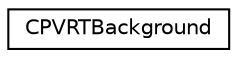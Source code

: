 digraph "Graphical Class Hierarchy"
{
  edge [fontname="Helvetica",fontsize="10",labelfontname="Helvetica",labelfontsize="10"];
  node [fontname="Helvetica",fontsize="10",shape=record];
  rankdir="LR";
  Node1 [label="CPVRTBackground",height=0.2,width=0.4,color="black", fillcolor="white", style="filled",URL="$class_c_p_v_r_t_background.html",tooltip="A class for drawing a fullscreen textured background. "];
}
